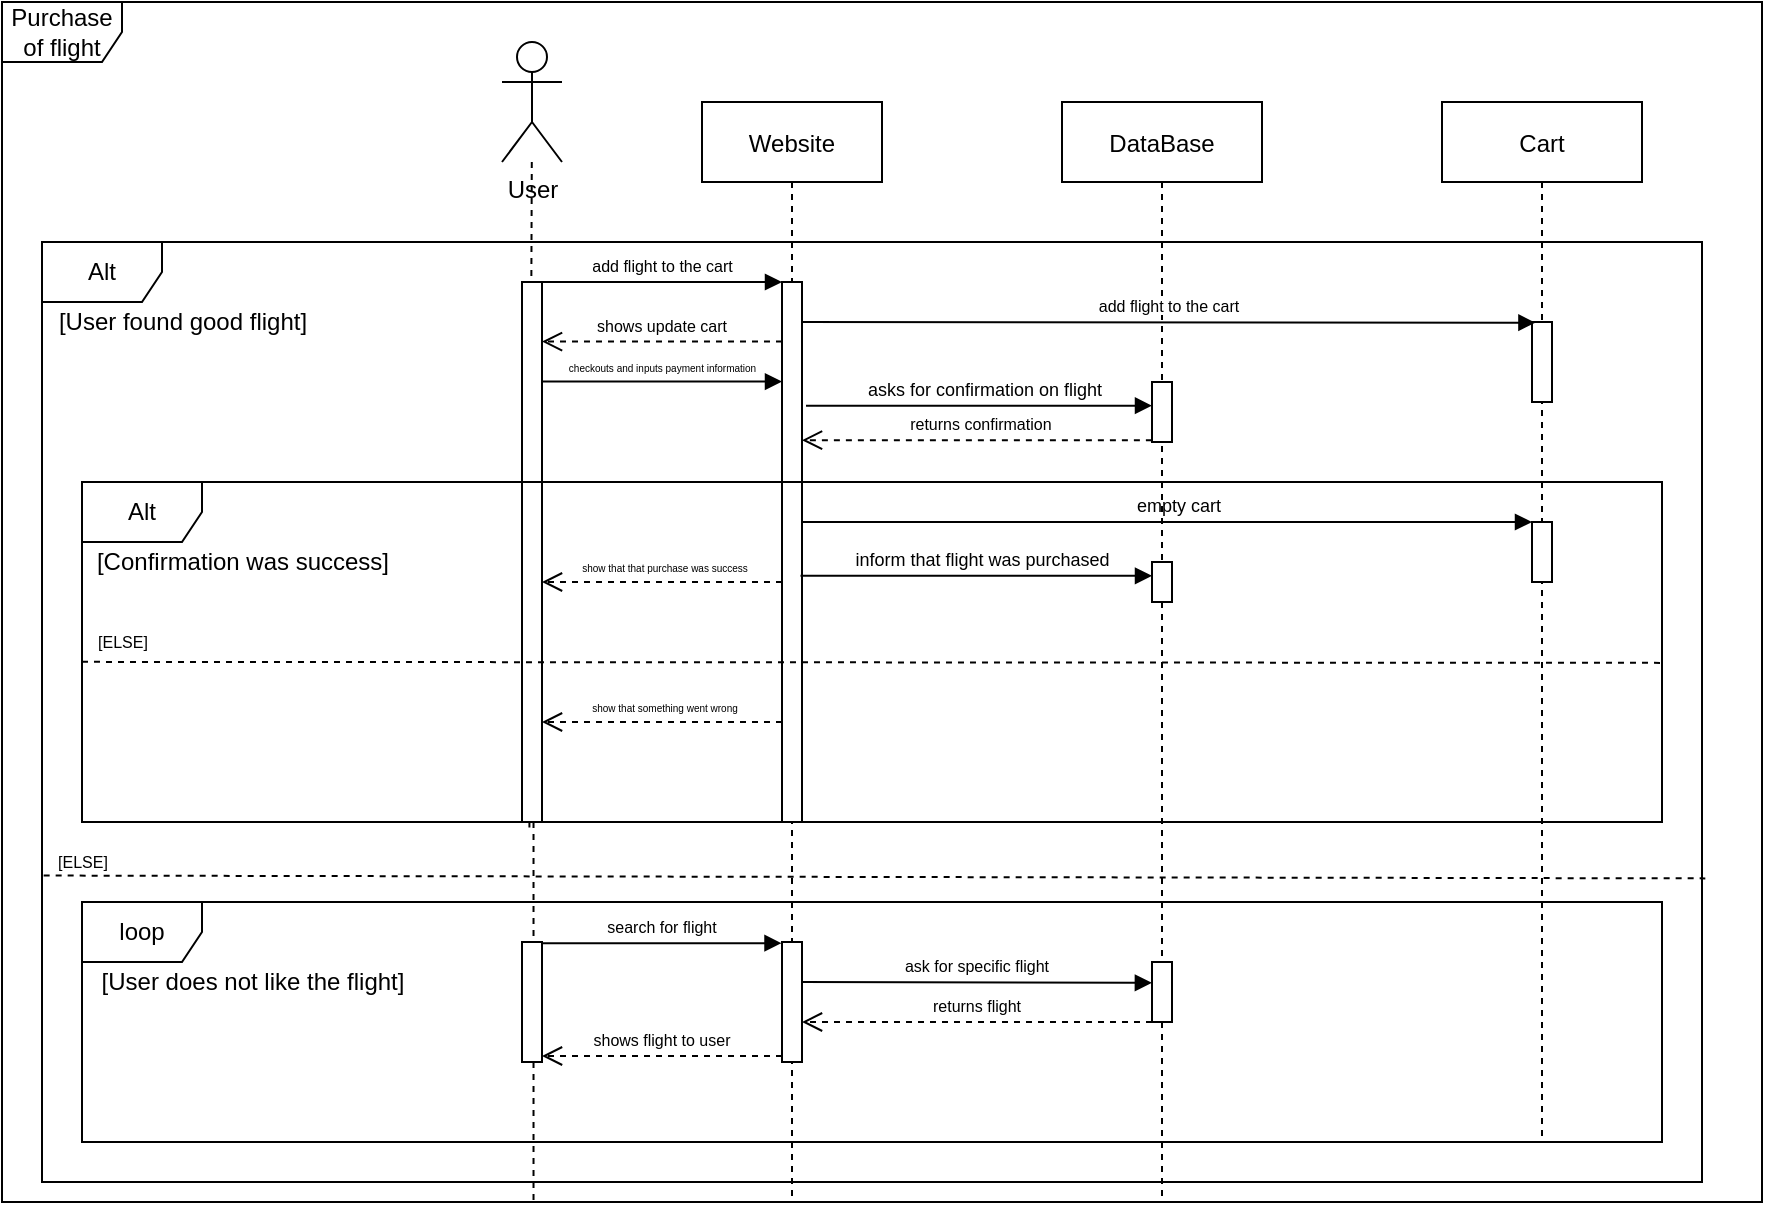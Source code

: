 <mxfile version="16.0.2" type="device"><diagram id="kgpKYQtTHZ0yAKxKKP6v" name="Page-1"><mxGraphModel dx="2347" dy="951" grid="1" gridSize="10" guides="1" tooltips="1" connect="1" arrows="1" fold="1" page="1" pageScale="1" pageWidth="850" pageHeight="1100" math="0" shadow="0"><root><mxCell id="0"/><mxCell id="1" parent="0"/><mxCell id="kGniKm9Gcxz_YAAtvBph-4" value="Alt" style="shape=umlFrame;whiteSpace=wrap;html=1;" vertex="1" parent="1"><mxGeometry x="-210" y="150" width="830" height="470" as="geometry"/></mxCell><mxCell id="kGniKm9Gcxz_YAAtvBph-17" value="" style="edgeStyle=none;rounded=0;orthogonalLoop=1;jettySize=auto;html=1;entryX=0.371;entryY=1.01;entryDx=0;entryDy=0;entryPerimeter=0;dashed=1;endArrow=none;endFill=0;" edge="1" parent="1" source="kGniKm9Gcxz_YAAtvBph-1" target="kGniKm9Gcxz_YAAtvBph-16"><mxGeometry relative="1" as="geometry"><mxPoint x="35.057" y="110" as="sourcePoint"/><mxPoint x="35.787" y="491.2" as="targetPoint"/></mxGeometry></mxCell><mxCell id="kGniKm9Gcxz_YAAtvBph-16" value="" style="points=[];perimeter=orthogonalPerimeter;rounded=0;shadow=0;strokeWidth=1;" vertex="1" parent="1"><mxGeometry x="30" y="170" width="10" height="270" as="geometry"/></mxCell><mxCell id="kGniKm9Gcxz_YAAtvBph-42" value="Purchase of flight" style="shape=umlFrame;whiteSpace=wrap;html=1;" vertex="1" parent="1"><mxGeometry x="-230" y="30" width="880" height="600" as="geometry"/></mxCell><mxCell id="kGniKm9Gcxz_YAAtvBph-7" value="loop" style="shape=umlFrame;whiteSpace=wrap;html=1;" vertex="1" parent="1"><mxGeometry x="-190" y="480" width="790" height="120" as="geometry"/></mxCell><mxCell id="3nuBFxr9cyL0pnOWT2aG-1" value="Website" style="shape=umlLifeline;perimeter=lifelinePerimeter;container=1;collapsible=0;recursiveResize=0;rounded=0;shadow=0;strokeWidth=1;" parent="1" vertex="1"><mxGeometry x="120" y="80" width="90" height="550" as="geometry"/></mxCell><mxCell id="kGniKm9Gcxz_YAAtvBph-18" value="" style="points=[];perimeter=orthogonalPerimeter;rounded=0;shadow=0;strokeWidth=1;" vertex="1" parent="3nuBFxr9cyL0pnOWT2aG-1"><mxGeometry x="40" y="90" width="10" height="270" as="geometry"/></mxCell><mxCell id="kGniKm9Gcxz_YAAtvBph-23" value="shows update cart" style="verticalAlign=bottom;endArrow=open;dashed=1;endSize=8;exitX=0;exitY=0.95;shadow=0;strokeWidth=1;fontSize=8;" edge="1" parent="3nuBFxr9cyL0pnOWT2aG-1"><mxGeometry relative="1" as="geometry"><mxPoint x="-80" y="119.8" as="targetPoint"/><mxPoint x="40" y="119.8" as="sourcePoint"/></mxGeometry></mxCell><mxCell id="kGniKm9Gcxz_YAAtvBph-24" value="checkouts and inputs payment information" style="verticalAlign=bottom;endArrow=block;shadow=0;strokeWidth=1;entryX=-0.025;entryY=0.01;entryDx=0;entryDy=0;entryPerimeter=0;fontSize=5;" edge="1" parent="3nuBFxr9cyL0pnOWT2aG-1"><mxGeometry relative="1" as="geometry"><mxPoint x="-79.75" y="139.8" as="sourcePoint"/><mxPoint x="40.0" y="139.8" as="targetPoint"/></mxGeometry></mxCell><mxCell id="kGniKm9Gcxz_YAAtvBph-34" value="empty cart" style="verticalAlign=bottom;endArrow=block;shadow=0;strokeWidth=1;fontSize=9;exitX=1.2;exitY=0.229;exitDx=0;exitDy=0;exitPerimeter=0;" edge="1" parent="3nuBFxr9cyL0pnOWT2aG-1" target="kGniKm9Gcxz_YAAtvBph-35"><mxGeometry x="0.033" relative="1" as="geometry"><mxPoint x="50" y="210.0" as="sourcePoint"/><mxPoint x="223" y="210.0" as="targetPoint"/><Array as="points"/><mxPoint as="offset"/></mxGeometry></mxCell><mxCell id="kGniKm9Gcxz_YAAtvBph-32" value="Alt" style="shape=umlFrame;whiteSpace=wrap;html=1;" vertex="1" parent="3nuBFxr9cyL0pnOWT2aG-1"><mxGeometry x="-310" y="190" width="790" height="170" as="geometry"/></mxCell><mxCell id="kGniKm9Gcxz_YAAtvBph-45" value="" style="endArrow=none;dashed=1;html=1;rounded=0;fontSize=5;exitX=0;exitY=0.529;exitDx=0;exitDy=0;exitPerimeter=0;entryX=1.001;entryY=0.532;entryDx=0;entryDy=0;entryPerimeter=0;" edge="1" parent="3nuBFxr9cyL0pnOWT2aG-1" source="kGniKm9Gcxz_YAAtvBph-32" target="kGniKm9Gcxz_YAAtvBph-32"><mxGeometry width="50" height="50" relative="1" as="geometry"><mxPoint x="-280" y="330" as="sourcePoint"/><mxPoint x="-230" y="280" as="targetPoint"/></mxGeometry></mxCell><mxCell id="3nuBFxr9cyL0pnOWT2aG-5" value="DataBase" style="shape=umlLifeline;perimeter=lifelinePerimeter;container=1;collapsible=0;recursiveResize=0;rounded=0;shadow=0;strokeWidth=1;" parent="1" vertex="1"><mxGeometry x="300" y="80" width="100" height="550" as="geometry"/></mxCell><mxCell id="kGniKm9Gcxz_YAAtvBph-25" value="" style="points=[];perimeter=orthogonalPerimeter;rounded=0;shadow=0;strokeWidth=1;" vertex="1" parent="3nuBFxr9cyL0pnOWT2aG-5"><mxGeometry x="45" y="140" width="10" height="30" as="geometry"/></mxCell><mxCell id="kGniKm9Gcxz_YAAtvBph-37" value="" style="points=[];perimeter=orthogonalPerimeter;rounded=0;shadow=0;strokeWidth=1;" vertex="1" parent="3nuBFxr9cyL0pnOWT2aG-5"><mxGeometry x="45" y="230" width="10" height="20" as="geometry"/></mxCell><mxCell id="3nuBFxr9cyL0pnOWT2aG-7" value="shows flight to user" style="verticalAlign=bottom;endArrow=open;dashed=1;endSize=8;exitX=0;exitY=0.95;shadow=0;strokeWidth=1;fontSize=8;" parent="1" source="3nuBFxr9cyL0pnOWT2aG-6" target="3nuBFxr9cyL0pnOWT2aG-2" edge="1"><mxGeometry relative="1" as="geometry"><mxPoint x="275" y="346" as="targetPoint"/></mxGeometry></mxCell><mxCell id="3nuBFxr9cyL0pnOWT2aG-8" value="search for flight" style="verticalAlign=bottom;endArrow=block;shadow=0;strokeWidth=1;entryX=-0.025;entryY=0.01;entryDx=0;entryDy=0;entryPerimeter=0;fontSize=8;" parent="1" source="3nuBFxr9cyL0pnOWT2aG-2" target="3nuBFxr9cyL0pnOWT2aG-6" edge="1"><mxGeometry relative="1" as="geometry"><mxPoint x="275" y="270" as="sourcePoint"/><mxPoint x="290" y="290" as="targetPoint"/></mxGeometry></mxCell><mxCell id="kGniKm9Gcxz_YAAtvBph-11" style="edgeStyle=none;rounded=0;orthogonalLoop=1;jettySize=auto;html=1;dashed=1;endArrow=none;endFill=0;startArrow=none;entryX=0.302;entryY=1.002;entryDx=0;entryDy=0;entryPerimeter=0;" edge="1" parent="1" source="kGniKm9Gcxz_YAAtvBph-16" target="kGniKm9Gcxz_YAAtvBph-42"><mxGeometry relative="1" as="geometry"><mxPoint x="35" y="500" as="targetPoint"/></mxGeometry></mxCell><mxCell id="kGniKm9Gcxz_YAAtvBph-1" value="User&lt;br&gt;" style="shape=umlActor;verticalLabelPosition=bottom;verticalAlign=top;html=1;outlineConnect=0;" vertex="1" parent="1"><mxGeometry x="20" y="50" width="30" height="60" as="geometry"/></mxCell><mxCell id="kGniKm9Gcxz_YAAtvBph-5" value="[User found good flight]" style="text;html=1;align=center;verticalAlign=middle;resizable=0;points=[];autosize=1;strokeColor=none;fillColor=none;" vertex="1" parent="1"><mxGeometry x="-210" y="180" width="140" height="20" as="geometry"/></mxCell><mxCell id="kGniKm9Gcxz_YAAtvBph-8" value="[User does not like the flight]" style="text;html=1;align=center;verticalAlign=middle;resizable=0;points=[];autosize=1;strokeColor=none;fillColor=none;" vertex="1" parent="1"><mxGeometry x="-190" y="510" width="170" height="20" as="geometry"/></mxCell><mxCell id="3nuBFxr9cyL0pnOWT2aG-2" value="" style="points=[];perimeter=orthogonalPerimeter;rounded=0;shadow=0;strokeWidth=1;" parent="1" vertex="1"><mxGeometry x="30" y="500" width="10" height="60" as="geometry"/></mxCell><mxCell id="3nuBFxr9cyL0pnOWT2aG-6" value="" style="points=[];perimeter=orthogonalPerimeter;rounded=0;shadow=0;strokeWidth=1;" parent="1" vertex="1"><mxGeometry x="160" y="500" width="10" height="60" as="geometry"/></mxCell><mxCell id="kGniKm9Gcxz_YAAtvBph-12" value="" style="points=[];perimeter=orthogonalPerimeter;rounded=0;shadow=0;strokeWidth=1;" vertex="1" parent="1"><mxGeometry x="345" y="510" width="10" height="30" as="geometry"/></mxCell><mxCell id="kGniKm9Gcxz_YAAtvBph-13" value="ask for specific flight" style="verticalAlign=bottom;endArrow=block;shadow=0;strokeWidth=1;entryX=-0.006;entryY=0.348;entryDx=0;entryDy=0;entryPerimeter=0;fontSize=8;" edge="1" parent="1" target="kGniKm9Gcxz_YAAtvBph-12"><mxGeometry relative="1" as="geometry"><mxPoint x="170" y="520" as="sourcePoint"/><mxPoint x="289.75" y="520" as="targetPoint"/></mxGeometry></mxCell><mxCell id="kGniKm9Gcxz_YAAtvBph-14" value="returns flight" style="verticalAlign=bottom;endArrow=open;dashed=1;endSize=8;exitX=0;exitY=0.95;shadow=0;strokeWidth=1;fontSize=8;" edge="1" parent="1" target="3nuBFxr9cyL0pnOWT2aG-6"><mxGeometry relative="1" as="geometry"><mxPoint x="225" y="540" as="targetPoint"/><mxPoint x="345" y="540" as="sourcePoint"/></mxGeometry></mxCell><mxCell id="kGniKm9Gcxz_YAAtvBph-15" value="[ELSE]" style="text;html=1;align=center;verticalAlign=middle;resizable=0;points=[];autosize=1;strokeColor=none;fillColor=none;fontSize=8;" vertex="1" parent="1"><mxGeometry x="-210" y="450" width="40" height="20" as="geometry"/></mxCell><mxCell id="kGniKm9Gcxz_YAAtvBph-21" value="add flight to the cart" style="verticalAlign=bottom;endArrow=block;shadow=0;strokeWidth=1;entryX=-0.025;entryY=0.01;entryDx=0;entryDy=0;entryPerimeter=0;fontSize=8;" edge="1" parent="1"><mxGeometry relative="1" as="geometry"><mxPoint x="40.25" y="170.0" as="sourcePoint"/><mxPoint x="160.0" y="170.0" as="targetPoint"/></mxGeometry></mxCell><mxCell id="kGniKm9Gcxz_YAAtvBph-26" value="asks for confirmation on flight" style="verticalAlign=bottom;endArrow=block;shadow=0;strokeWidth=1;fontSize=9;exitX=1.2;exitY=0.229;exitDx=0;exitDy=0;exitPerimeter=0;" edge="1" parent="1" source="kGniKm9Gcxz_YAAtvBph-18" target="kGniKm9Gcxz_YAAtvBph-25"><mxGeometry x="0.033" relative="1" as="geometry"><mxPoint x="170" y="220.0" as="sourcePoint"/><mxPoint x="289.75" y="220.0" as="targetPoint"/><Array as="points"/><mxPoint as="offset"/></mxGeometry></mxCell><mxCell id="kGniKm9Gcxz_YAAtvBph-27" value="returns confirmation" style="verticalAlign=bottom;endArrow=open;dashed=1;endSize=8;exitX=-0.006;exitY=0.969;shadow=0;strokeWidth=1;fontSize=8;exitDx=0;exitDy=0;exitPerimeter=0;" edge="1" parent="1" source="kGniKm9Gcxz_YAAtvBph-25" target="kGniKm9Gcxz_YAAtvBph-18"><mxGeometry x="-0.024" relative="1" as="geometry"><mxPoint x="170" y="240.0" as="targetPoint"/><mxPoint x="290" y="240.0" as="sourcePoint"/><mxPoint as="offset"/></mxGeometry></mxCell><mxCell id="kGniKm9Gcxz_YAAtvBph-29" value="Cart" style="shape=umlLifeline;perimeter=lifelinePerimeter;container=1;collapsible=0;recursiveResize=0;rounded=0;shadow=0;strokeWidth=1;" vertex="1" parent="1"><mxGeometry x="490" y="80" width="100" height="520" as="geometry"/></mxCell><mxCell id="kGniKm9Gcxz_YAAtvBph-30" value="" style="points=[];perimeter=orthogonalPerimeter;rounded=0;shadow=0;strokeWidth=1;" vertex="1" parent="kGniKm9Gcxz_YAAtvBph-29"><mxGeometry x="45" y="110" width="10" height="40" as="geometry"/></mxCell><mxCell id="kGniKm9Gcxz_YAAtvBph-35" value="" style="points=[];perimeter=orthogonalPerimeter;rounded=0;shadow=0;strokeWidth=1;" vertex="1" parent="kGniKm9Gcxz_YAAtvBph-29"><mxGeometry x="45" y="210" width="10" height="30" as="geometry"/></mxCell><mxCell id="kGniKm9Gcxz_YAAtvBph-31" value="add flight to the cart" style="verticalAlign=bottom;endArrow=block;shadow=0;strokeWidth=1;fontSize=8;entryX=0.171;entryY=0.008;entryDx=0;entryDy=0;entryPerimeter=0;" edge="1" parent="1" target="kGniKm9Gcxz_YAAtvBph-30"><mxGeometry relative="1" as="geometry"><mxPoint x="170" y="190.0" as="sourcePoint"/><mxPoint x="520" y="190" as="targetPoint"/></mxGeometry></mxCell><mxCell id="kGniKm9Gcxz_YAAtvBph-36" value="show that that purchase was success" style="verticalAlign=bottom;endArrow=open;dashed=1;endSize=8;shadow=0;strokeWidth=1;fontSize=5;" edge="1" parent="1"><mxGeometry x="-0.024" relative="1" as="geometry"><mxPoint x="40" y="320" as="targetPoint"/><mxPoint x="160" y="320" as="sourcePoint"/><mxPoint as="offset"/></mxGeometry></mxCell><mxCell id="kGniKm9Gcxz_YAAtvBph-38" value="inform that flight was purchased" style="verticalAlign=bottom;endArrow=block;shadow=0;strokeWidth=1;fontSize=9;exitX=0.925;exitY=0.544;exitDx=0;exitDy=0;exitPerimeter=0;" edge="1" parent="1" source="kGniKm9Gcxz_YAAtvBph-18" target="kGniKm9Gcxz_YAAtvBph-37"><mxGeometry x="0.033" relative="1" as="geometry"><mxPoint x="180" y="300" as="sourcePoint"/><mxPoint x="545" y="300" as="targetPoint"/><Array as="points"/><mxPoint as="offset"/></mxGeometry></mxCell><mxCell id="kGniKm9Gcxz_YAAtvBph-41" value="show that something went wrong" style="verticalAlign=bottom;endArrow=open;dashed=1;endSize=8;shadow=0;strokeWidth=1;fontSize=5;" edge="1" parent="1"><mxGeometry x="-0.024" relative="1" as="geometry"><mxPoint x="40" y="390.0" as="targetPoint"/><mxPoint x="160" y="390" as="sourcePoint"/><mxPoint as="offset"/></mxGeometry></mxCell><mxCell id="kGniKm9Gcxz_YAAtvBph-43" value="[ELSE]" style="text;html=1;align=center;verticalAlign=middle;resizable=0;points=[];autosize=1;strokeColor=none;fillColor=none;fontSize=8;" vertex="1" parent="1"><mxGeometry x="-190" y="340" width="40" height="20" as="geometry"/></mxCell><mxCell id="kGniKm9Gcxz_YAAtvBph-46" value="" style="endArrow=none;dashed=1;html=1;rounded=0;fontSize=5;exitX=0.001;exitY=0.674;exitDx=0;exitDy=0;exitPerimeter=0;entryX=1.002;entryY=0.677;entryDx=0;entryDy=0;entryPerimeter=0;" edge="1" parent="1" source="kGniKm9Gcxz_YAAtvBph-4" target="kGniKm9Gcxz_YAAtvBph-4"><mxGeometry width="50" height="50" relative="1" as="geometry"><mxPoint x="-200.79" y="468.95" as="sourcePoint"/><mxPoint x="590" y="469.46" as="targetPoint"/></mxGeometry></mxCell><mxCell id="kGniKm9Gcxz_YAAtvBph-33" value="[Confirmation was success]" style="text;html=1;align=center;verticalAlign=middle;resizable=0;points=[];autosize=1;strokeColor=none;fillColor=none;" vertex="1" parent="1"><mxGeometry x="-190" y="300" width="160" height="20" as="geometry"/></mxCell></root></mxGraphModel></diagram></mxfile>